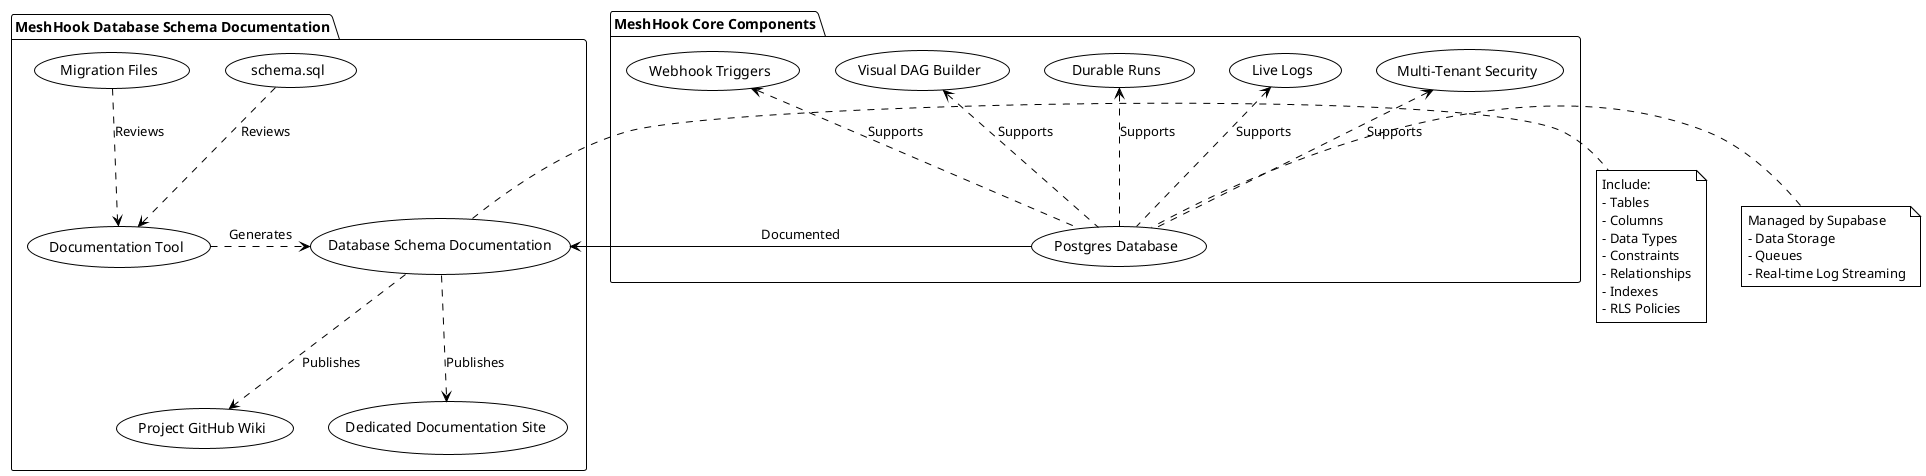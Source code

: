 @startuml
!theme plain

package "MeshHook Database Schema Documentation" {
    [schema.sql] as (SchemaSQL)
    [Migration Files] as (Migrations)
    [Documentation Tool] as (DocTool)
    [Database Schema Documentation] as (Doc)
    [Project GitHub Wiki] as (Wiki)
    [Dedicated Documentation Site] as (DocSite)
}

package "MeshHook Core Components" {
    [Webhook Triggers] as (Webhooks)
    [Visual DAG Builder] as (DAG)
    [Durable Runs] as (Runs)
    [Live Logs] as (Logs)
    [Multi-Tenant Security] as (Security)
    [Postgres Database] as (Postgres)
}

(SchemaSQL) .down.> (DocTool) : Reviews
(Migrations) .down.> (DocTool) : Reviews
(DocTool) .right.> (Doc) : Generates
(Doc) .down.> (Wiki) : Publishes
(Doc) .down.> (DocSite) : Publishes
(Postgres) .up.> (Webhooks) : Supports
(Postgres) .up.> (DAG) : Supports
(Postgres) .up.> (Runs) : Supports
(Postgres) .up.> (Logs) : Supports
(Postgres) .up.> (Security) : Supports
(Postgres) -right-> (Doc) : Documented

note right of (Doc)
  Include:
  - Tables
  - Columns
  - Data Types
  - Constraints
  - Relationships
  - Indexes
  - RLS Policies
end note

note left of (Postgres)
  Managed by Supabase
  - Data Storage
  - Queues
  - Real-time Log Streaming
end note

@enduml